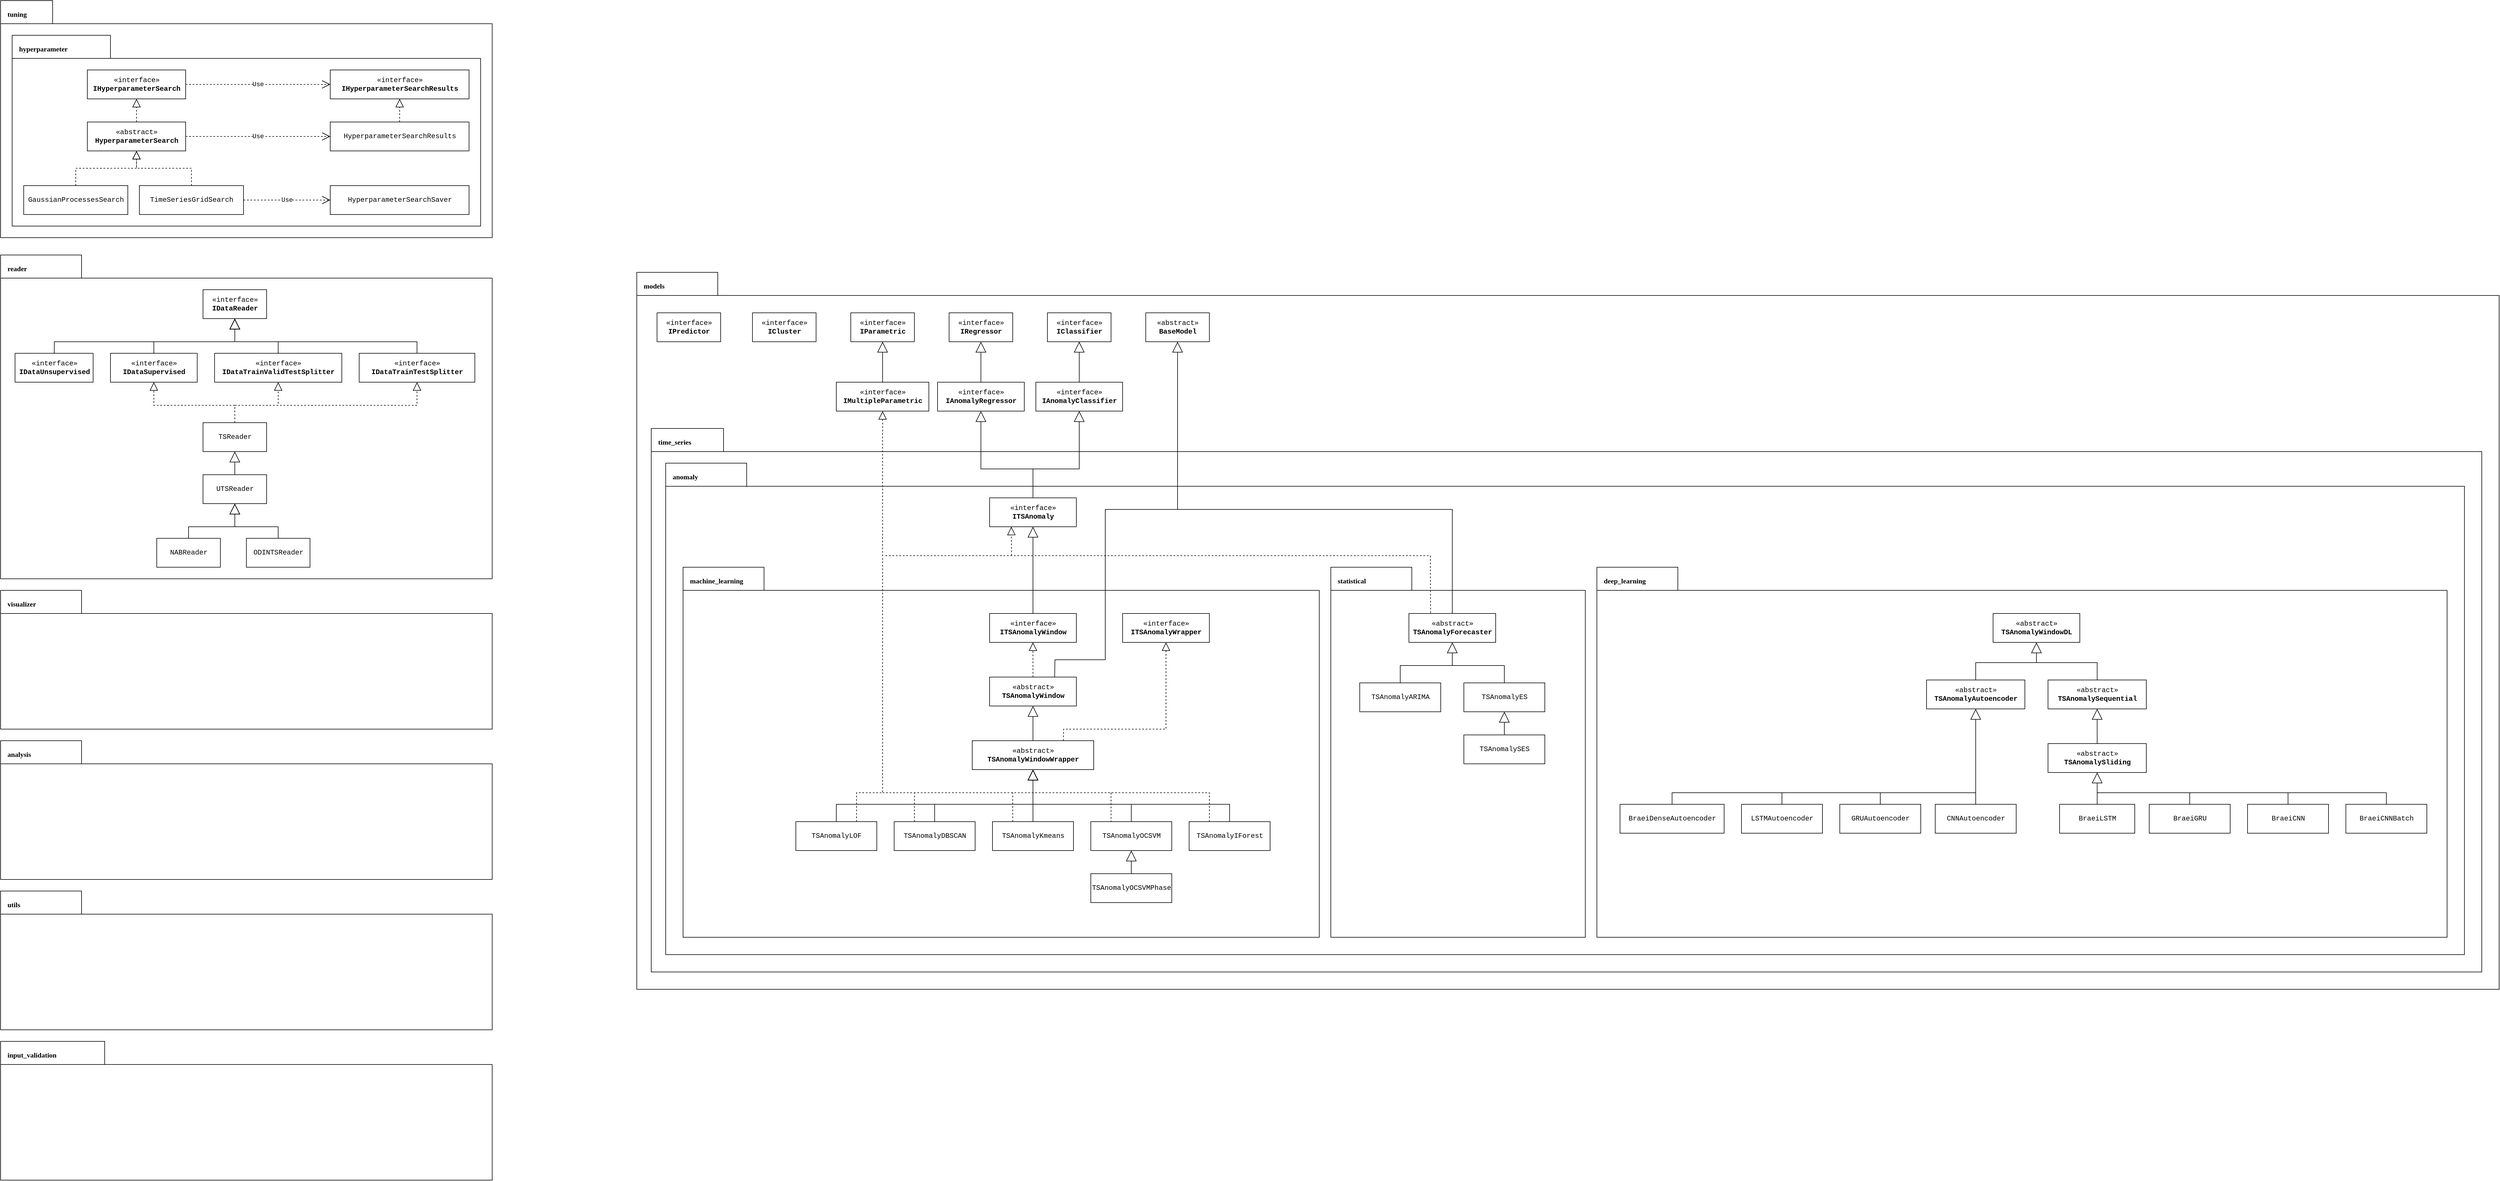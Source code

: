 <mxfile version="16.5.1" type="device"><diagram id="C5RBs43oDa-KdzZeNtuy" name="General"><mxGraphModel dx="958" dy="752" grid="1" gridSize="10" guides="1" tooltips="1" connect="1" arrows="1" fold="1" page="1" pageScale="1" pageWidth="4500" pageHeight="1100" math="0" shadow="0"><root><mxCell id="WIyWlLk6GJQsqaUBKTNV-0"/><mxCell id="WIyWlLk6GJQsqaUBKTNV-1" parent="WIyWlLk6GJQsqaUBKTNV-0"/><mxCell id="CeTVuAWXdFsgBqQH2Qt4-2" value="reader" style="shape=folder;fontStyle=1;spacingTop=10;tabWidth=140;tabHeight=40;tabPosition=left;html=1;flipH=0;flipV=0;shadow=0;align=left;verticalAlign=top;spacingLeft=10;fontFamily=Consolas;" parent="WIyWlLk6GJQsqaUBKTNV-1" vertex="1"><mxGeometry x="80" y="550" width="850" height="560" as="geometry"/></mxCell><mxCell id="CeTVuAWXdFsgBqQH2Qt4-3" value="tuning" style="shape=folder;fontStyle=1;spacingTop=10;tabWidth=90;tabHeight=40;tabPosition=left;html=1;flipH=0;flipV=0;shadow=0;align=left;verticalAlign=top;spacingLeft=10;fontFamily=Consolas;" parent="WIyWlLk6GJQsqaUBKTNV-1" vertex="1"><mxGeometry x="80" y="110" width="850" height="410" as="geometry"/></mxCell><mxCell id="CeTVuAWXdFsgBqQH2Qt4-4" value="hyperparameter" style="shape=folder;fontStyle=1;spacingTop=10;tabWidth=170;tabHeight=40;tabPosition=left;html=1;flipH=0;flipV=0;shadow=0;align=left;verticalAlign=top;spacingLeft=10;fontFamily=Consolas;" parent="WIyWlLk6GJQsqaUBKTNV-1" vertex="1"><mxGeometry x="100" y="170" width="810" height="330" as="geometry"/></mxCell><mxCell id="CeTVuAWXdFsgBqQH2Qt4-15" value="HyperparameterSearchResults" style="html=1;shadow=0;fontFamily=Courier New;" parent="WIyWlLk6GJQsqaUBKTNV-1" vertex="1"><mxGeometry x="650" y="320" width="240" height="50" as="geometry"/></mxCell><mxCell id="CeTVuAWXdFsgBqQH2Qt4-16" value="«interface»&lt;br&gt;&lt;b&gt;IHyperparameterSearch&lt;/b&gt;" style="html=1;shadow=0;fontFamily=Courier New;" parent="WIyWlLk6GJQsqaUBKTNV-1" vertex="1"><mxGeometry x="230" y="230" width="170" height="50" as="geometry"/></mxCell><mxCell id="CeTVuAWXdFsgBqQH2Qt4-17" value="«abstract»&lt;br&gt;&lt;b&gt;HyperparameterSearch&lt;/b&gt;" style="html=1;shadow=0;fontFamily=Courier New;" parent="WIyWlLk6GJQsqaUBKTNV-1" vertex="1"><mxGeometry x="230" y="320" width="170" height="50" as="geometry"/></mxCell><mxCell id="CeTVuAWXdFsgBqQH2Qt4-18" value="" style="endArrow=block;dashed=1;endFill=0;endSize=12;html=1;rounded=0;fontFamily=Courier New;entryX=0.5;entryY=1;entryDx=0;entryDy=0;exitX=0.5;exitY=0;exitDx=0;exitDy=0;" parent="WIyWlLk6GJQsqaUBKTNV-1" source="CeTVuAWXdFsgBqQH2Qt4-17" target="CeTVuAWXdFsgBqQH2Qt4-16" edge="1"><mxGeometry width="160" relative="1" as="geometry"><mxPoint x="385" y="340" as="sourcePoint"/><mxPoint x="545" y="340" as="targetPoint"/></mxGeometry></mxCell><mxCell id="CeTVuAWXdFsgBqQH2Qt4-19" value="«interface»&lt;br&gt;&lt;b&gt;IHyperparameterSearchResults&lt;/b&gt;" style="html=1;shadow=0;fontFamily=Courier New;" parent="WIyWlLk6GJQsqaUBKTNV-1" vertex="1"><mxGeometry x="650" y="230" width="240" height="50" as="geometry"/></mxCell><mxCell id="CeTVuAWXdFsgBqQH2Qt4-20" value="Use" style="endArrow=open;endSize=12;dashed=1;html=1;rounded=0;fontFamily=Courier New;exitX=1;exitY=0.5;exitDx=0;exitDy=0;entryX=0;entryY=0.5;entryDx=0;entryDy=0;" parent="WIyWlLk6GJQsqaUBKTNV-1" source="CeTVuAWXdFsgBqQH2Qt4-17" target="CeTVuAWXdFsgBqQH2Qt4-15" edge="1"><mxGeometry width="160" relative="1" as="geometry"><mxPoint x="555" y="310" as="sourcePoint"/><mxPoint x="715" y="310" as="targetPoint"/></mxGeometry></mxCell><mxCell id="CeTVuAWXdFsgBqQH2Qt4-21" value="Use" style="endArrow=open;endSize=12;dashed=1;html=1;rounded=0;fontFamily=Courier New;exitX=1;exitY=0.5;exitDx=0;exitDy=0;entryX=0;entryY=0.5;entryDx=0;entryDy=0;" parent="WIyWlLk6GJQsqaUBKTNV-1" source="CeTVuAWXdFsgBqQH2Qt4-16" target="CeTVuAWXdFsgBqQH2Qt4-19" edge="1"><mxGeometry width="160" relative="1" as="geometry"><mxPoint x="555" y="310" as="sourcePoint"/><mxPoint x="715" y="310" as="targetPoint"/></mxGeometry></mxCell><mxCell id="CeTVuAWXdFsgBqQH2Qt4-22" value="" style="endArrow=block;dashed=1;endFill=0;endSize=12;html=1;rounded=0;fontFamily=Courier New;entryX=0.5;entryY=1;entryDx=0;entryDy=0;exitX=0.5;exitY=0;exitDx=0;exitDy=0;" parent="WIyWlLk6GJQsqaUBKTNV-1" source="CeTVuAWXdFsgBqQH2Qt4-15" target="CeTVuAWXdFsgBqQH2Qt4-19" edge="1"><mxGeometry width="160" relative="1" as="geometry"><mxPoint x="550" y="300" as="sourcePoint"/><mxPoint x="710" y="300" as="targetPoint"/></mxGeometry></mxCell><mxCell id="CeTVuAWXdFsgBqQH2Qt4-23" value="TimeSeriesGridSearch" style="html=1;shadow=0;fontFamily=Courier New;" parent="WIyWlLk6GJQsqaUBKTNV-1" vertex="1"><mxGeometry x="320" y="430" width="180" height="50" as="geometry"/></mxCell><mxCell id="CeTVuAWXdFsgBqQH2Qt4-24" value="GaussianProcessesSearch" style="html=1;shadow=0;fontFamily=Courier New;" parent="WIyWlLk6GJQsqaUBKTNV-1" vertex="1"><mxGeometry x="120" y="430" width="180" height="50" as="geometry"/></mxCell><mxCell id="CeTVuAWXdFsgBqQH2Qt4-25" value="" style="endArrow=block;dashed=1;endFill=0;endSize=12;html=1;rounded=0;fontFamily=Courier New;entryX=0.5;entryY=1;entryDx=0;entryDy=0;exitX=0.5;exitY=0;exitDx=0;exitDy=0;" parent="WIyWlLk6GJQsqaUBKTNV-1" source="CeTVuAWXdFsgBqQH2Qt4-24" target="CeTVuAWXdFsgBqQH2Qt4-17" edge="1"><mxGeometry width="160" relative="1" as="geometry"><mxPoint x="420" y="290" as="sourcePoint"/><mxPoint x="580" y="290" as="targetPoint"/><Array as="points"><mxPoint x="210" y="400"/><mxPoint x="315" y="400"/></Array></mxGeometry></mxCell><mxCell id="CeTVuAWXdFsgBqQH2Qt4-27" value="" style="endArrow=block;dashed=1;endFill=0;endSize=12;html=1;rounded=0;fontFamily=Courier New;entryX=0.5;entryY=1;entryDx=0;entryDy=0;exitX=0.5;exitY=0;exitDx=0;exitDy=0;" parent="WIyWlLk6GJQsqaUBKTNV-1" source="CeTVuAWXdFsgBqQH2Qt4-23" target="CeTVuAWXdFsgBqQH2Qt4-17" edge="1"><mxGeometry width="160" relative="1" as="geometry"><mxPoint x="420" y="290" as="sourcePoint"/><mxPoint x="580" y="290" as="targetPoint"/><Array as="points"><mxPoint x="410" y="400"/><mxPoint x="315" y="400"/></Array></mxGeometry></mxCell><mxCell id="CeTVuAWXdFsgBqQH2Qt4-28" value="HyperparameterSearchSaver" style="html=1;shadow=0;fontFamily=Courier New;" parent="WIyWlLk6GJQsqaUBKTNV-1" vertex="1"><mxGeometry x="650" y="430" width="240" height="50" as="geometry"/></mxCell><mxCell id="CeTVuAWXdFsgBqQH2Qt4-29" value="Use" style="endArrow=open;endSize=12;dashed=1;html=1;rounded=0;fontFamily=Courier New;exitX=1;exitY=0.5;exitDx=0;exitDy=0;entryX=0;entryY=0.5;entryDx=0;entryDy=0;" parent="WIyWlLk6GJQsqaUBKTNV-1" source="CeTVuAWXdFsgBqQH2Qt4-23" target="CeTVuAWXdFsgBqQH2Qt4-28" edge="1"><mxGeometry width="160" relative="1" as="geometry"><mxPoint x="540" y="430" as="sourcePoint"/><mxPoint x="700" y="430" as="targetPoint"/></mxGeometry></mxCell><mxCell id="CeTVuAWXdFsgBqQH2Qt4-30" value="«interface»&lt;br&gt;&lt;b&gt;IDataReader&lt;/b&gt;" style="html=1;shadow=0;fontFamily=Courier New;" parent="WIyWlLk6GJQsqaUBKTNV-1" vertex="1"><mxGeometry x="430" y="610" width="110" height="50" as="geometry"/></mxCell><mxCell id="CeTVuAWXdFsgBqQH2Qt4-31" value="«interface»&lt;br&gt;&lt;b&gt;IDataTrainTestSplitter&lt;/b&gt;" style="html=1;shadow=0;fontFamily=Courier New;" parent="WIyWlLk6GJQsqaUBKTNV-1" vertex="1"><mxGeometry x="700" y="720" width="200" height="50" as="geometry"/></mxCell><mxCell id="CeTVuAWXdFsgBqQH2Qt4-32" value="«interface»&lt;br&gt;&lt;b&gt;IDataTrainValidTestSplitter&lt;/b&gt;" style="html=1;shadow=0;fontFamily=Courier New;" parent="WIyWlLk6GJQsqaUBKTNV-1" vertex="1"><mxGeometry x="450" y="720" width="220" height="50" as="geometry"/></mxCell><mxCell id="CeTVuAWXdFsgBqQH2Qt4-33" value="«interface»&lt;br&gt;&lt;b&gt;IDataUnsupervised&lt;/b&gt;" style="html=1;shadow=0;fontFamily=Courier New;" parent="WIyWlLk6GJQsqaUBKTNV-1" vertex="1"><mxGeometry x="105" y="720" width="135" height="50" as="geometry"/></mxCell><mxCell id="CeTVuAWXdFsgBqQH2Qt4-34" value="«interface»&lt;br&gt;&lt;b&gt;IDataSupervised&lt;/b&gt;" style="html=1;shadow=0;fontFamily=Courier New;" parent="WIyWlLk6GJQsqaUBKTNV-1" vertex="1"><mxGeometry x="270" y="720" width="150" height="50" as="geometry"/></mxCell><mxCell id="CeTVuAWXdFsgBqQH2Qt4-35" value="" style="endArrow=block;endSize=16;endFill=0;html=1;rounded=0;fontFamily=Courier New;entryX=0.5;entryY=1;entryDx=0;entryDy=0;exitX=0.5;exitY=0;exitDx=0;exitDy=0;" parent="WIyWlLk6GJQsqaUBKTNV-1" source="CeTVuAWXdFsgBqQH2Qt4-32" target="CeTVuAWXdFsgBqQH2Qt4-30" edge="1"><mxGeometry width="160" relative="1" as="geometry"><mxPoint x="420" y="680" as="sourcePoint"/><mxPoint x="580" y="680" as="targetPoint"/><Array as="points"><mxPoint x="560" y="700"/><mxPoint x="485" y="700"/></Array></mxGeometry></mxCell><mxCell id="CeTVuAWXdFsgBqQH2Qt4-37" value="" style="endArrow=block;endSize=16;endFill=0;html=1;rounded=0;fontFamily=Courier New;entryX=0.5;entryY=1;entryDx=0;entryDy=0;exitX=0.5;exitY=0;exitDx=0;exitDy=0;" parent="WIyWlLk6GJQsqaUBKTNV-1" source="CeTVuAWXdFsgBqQH2Qt4-31" target="CeTVuAWXdFsgBqQH2Qt4-30" edge="1"><mxGeometry width="160" relative="1" as="geometry"><mxPoint x="570" y="730" as="sourcePoint"/><mxPoint x="495" y="670" as="targetPoint"/><Array as="points"><mxPoint x="800" y="700"/><mxPoint x="485" y="700"/></Array></mxGeometry></mxCell><mxCell id="CeTVuAWXdFsgBqQH2Qt4-38" value="" style="endArrow=block;endSize=16;endFill=0;html=1;rounded=0;fontFamily=Courier New;entryX=0.5;entryY=1;entryDx=0;entryDy=0;" parent="WIyWlLk6GJQsqaUBKTNV-1" source="CeTVuAWXdFsgBqQH2Qt4-33" target="CeTVuAWXdFsgBqQH2Qt4-30" edge="1"><mxGeometry width="160" relative="1" as="geometry"><mxPoint x="810" y="730" as="sourcePoint"/><mxPoint x="495" y="670" as="targetPoint"/><Array as="points"><mxPoint x="173" y="700"/><mxPoint x="485" y="700"/></Array></mxGeometry></mxCell><mxCell id="CeTVuAWXdFsgBqQH2Qt4-39" value="" style="endArrow=block;endSize=16;endFill=0;html=1;rounded=0;fontFamily=Courier New;entryX=0.5;entryY=1;entryDx=0;entryDy=0;" parent="WIyWlLk6GJQsqaUBKTNV-1" source="CeTVuAWXdFsgBqQH2Qt4-34" target="CeTVuAWXdFsgBqQH2Qt4-30" edge="1"><mxGeometry width="160" relative="1" as="geometry"><mxPoint x="820" y="740" as="sourcePoint"/><mxPoint x="505" y="680" as="targetPoint"/><Array as="points"><mxPoint x="345" y="700"/><mxPoint x="485" y="700"/></Array></mxGeometry></mxCell><mxCell id="CeTVuAWXdFsgBqQH2Qt4-43" value="TSReader" style="html=1;shadow=0;fontFamily=Courier New;" parent="WIyWlLk6GJQsqaUBKTNV-1" vertex="1"><mxGeometry x="430" y="840" width="110" height="50" as="geometry"/></mxCell><mxCell id="CeTVuAWXdFsgBqQH2Qt4-44" value="UTSReader" style="html=1;shadow=0;fontFamily=Courier New;" parent="WIyWlLk6GJQsqaUBKTNV-1" vertex="1"><mxGeometry x="430" y="930" width="110" height="50" as="geometry"/></mxCell><mxCell id="CeTVuAWXdFsgBqQH2Qt4-45" value="NABReader" style="html=1;shadow=0;fontFamily=Courier New;" parent="WIyWlLk6GJQsqaUBKTNV-1" vertex="1"><mxGeometry x="350" y="1040" width="110" height="50" as="geometry"/></mxCell><mxCell id="CeTVuAWXdFsgBqQH2Qt4-46" value="ODINTSReader" style="html=1;shadow=0;fontFamily=Courier New;" parent="WIyWlLk6GJQsqaUBKTNV-1" vertex="1"><mxGeometry x="505" y="1040" width="110" height="50" as="geometry"/></mxCell><mxCell id="CeTVuAWXdFsgBqQH2Qt4-47" value="" style="endArrow=block;dashed=1;endFill=0;endSize=12;html=1;rounded=0;fontFamily=Courier New;exitX=0.5;exitY=0;exitDx=0;exitDy=0;" parent="WIyWlLk6GJQsqaUBKTNV-1" source="CeTVuAWXdFsgBqQH2Qt4-43" target="CeTVuAWXdFsgBqQH2Qt4-32" edge="1"><mxGeometry width="160" relative="1" as="geometry"><mxPoint x="450" y="900" as="sourcePoint"/><mxPoint x="610" y="900" as="targetPoint"/><Array as="points"><mxPoint x="485" y="810"/><mxPoint x="560" y="810"/></Array></mxGeometry></mxCell><mxCell id="CeTVuAWXdFsgBqQH2Qt4-48" value="" style="endArrow=block;dashed=1;endFill=0;endSize=12;html=1;rounded=0;fontFamily=Courier New;entryX=0.5;entryY=1;entryDx=0;entryDy=0;exitX=0.5;exitY=0;exitDx=0;exitDy=0;" parent="WIyWlLk6GJQsqaUBKTNV-1" source="CeTVuAWXdFsgBqQH2Qt4-43" target="CeTVuAWXdFsgBqQH2Qt4-34" edge="1"><mxGeometry width="160" relative="1" as="geometry"><mxPoint x="450" y="900" as="sourcePoint"/><mxPoint x="610" y="900" as="targetPoint"/><Array as="points"><mxPoint x="485" y="810"/><mxPoint x="345" y="810"/></Array></mxGeometry></mxCell><mxCell id="CeTVuAWXdFsgBqQH2Qt4-49" value="" style="endArrow=block;dashed=1;endFill=0;endSize=12;html=1;rounded=0;fontFamily=Courier New;entryX=0.5;entryY=1;entryDx=0;entryDy=0;exitX=0.5;exitY=0;exitDx=0;exitDy=0;" parent="WIyWlLk6GJQsqaUBKTNV-1" source="CeTVuAWXdFsgBqQH2Qt4-43" target="CeTVuAWXdFsgBqQH2Qt4-31" edge="1"><mxGeometry width="160" relative="1" as="geometry"><mxPoint x="450" y="900" as="sourcePoint"/><mxPoint x="610" y="900" as="targetPoint"/><Array as="points"><mxPoint x="485" y="810"/><mxPoint x="800" y="810"/></Array></mxGeometry></mxCell><mxCell id="CeTVuAWXdFsgBqQH2Qt4-50" value="" style="endArrow=block;endSize=16;endFill=0;html=1;rounded=0;fontFamily=Courier New;entryX=0.5;entryY=1;entryDx=0;entryDy=0;exitX=0.5;exitY=0;exitDx=0;exitDy=0;" parent="WIyWlLk6GJQsqaUBKTNV-1" source="CeTVuAWXdFsgBqQH2Qt4-44" target="CeTVuAWXdFsgBqQH2Qt4-43" edge="1"><mxGeometry width="160" relative="1" as="geometry"><mxPoint x="490" y="940" as="sourcePoint"/><mxPoint x="650" y="940" as="targetPoint"/></mxGeometry></mxCell><mxCell id="CeTVuAWXdFsgBqQH2Qt4-51" value="" style="endArrow=block;endSize=16;endFill=0;html=1;rounded=0;fontFamily=Courier New;entryX=0.5;entryY=1;entryDx=0;entryDy=0;exitX=0.5;exitY=0;exitDx=0;exitDy=0;" parent="WIyWlLk6GJQsqaUBKTNV-1" source="CeTVuAWXdFsgBqQH2Qt4-45" target="CeTVuAWXdFsgBqQH2Qt4-44" edge="1"><mxGeometry width="160" relative="1" as="geometry"><mxPoint x="495.0" y="940" as="sourcePoint"/><mxPoint x="495.0" y="900" as="targetPoint"/><Array as="points"><mxPoint x="405" y="1020"/><mxPoint x="485" y="1020"/></Array></mxGeometry></mxCell><mxCell id="CeTVuAWXdFsgBqQH2Qt4-52" value="" style="endArrow=block;endSize=16;endFill=0;html=1;rounded=0;fontFamily=Courier New;entryX=0.5;entryY=1;entryDx=0;entryDy=0;exitX=0.5;exitY=0;exitDx=0;exitDy=0;" parent="WIyWlLk6GJQsqaUBKTNV-1" source="CeTVuAWXdFsgBqQH2Qt4-46" target="CeTVuAWXdFsgBqQH2Qt4-44" edge="1"><mxGeometry width="160" relative="1" as="geometry"><mxPoint x="415" y="1050" as="sourcePoint"/><mxPoint x="495.0" y="990" as="targetPoint"/><Array as="points"><mxPoint x="560" y="1020"/><mxPoint x="485" y="1020"/></Array></mxGeometry></mxCell><mxCell id="CeTVuAWXdFsgBqQH2Qt4-53" value="visualizer" style="shape=folder;fontStyle=1;spacingTop=10;tabWidth=140;tabHeight=40;tabPosition=left;html=1;flipH=0;flipV=0;shadow=0;align=left;verticalAlign=top;spacingLeft=10;fontFamily=Consolas;" parent="WIyWlLk6GJQsqaUBKTNV-1" vertex="1"><mxGeometry x="80" y="1130" width="850" height="240" as="geometry"/></mxCell><mxCell id="CeTVuAWXdFsgBqQH2Qt4-54" value="analysis" style="shape=folder;fontStyle=1;spacingTop=10;tabWidth=140;tabHeight=40;tabPosition=left;html=1;flipH=0;flipV=0;shadow=0;align=left;verticalAlign=top;spacingLeft=10;fontFamily=Consolas;" parent="WIyWlLk6GJQsqaUBKTNV-1" vertex="1"><mxGeometry x="80" y="1390" width="850" height="240" as="geometry"/></mxCell><mxCell id="CeTVuAWXdFsgBqQH2Qt4-55" value="utils" style="shape=folder;fontStyle=1;spacingTop=10;tabWidth=140;tabHeight=40;tabPosition=left;html=1;flipH=0;flipV=0;shadow=0;align=left;verticalAlign=top;spacingLeft=10;fontFamily=Consolas;" parent="WIyWlLk6GJQsqaUBKTNV-1" vertex="1"><mxGeometry x="80" y="1650" width="850" height="240" as="geometry"/></mxCell><mxCell id="CeTVuAWXdFsgBqQH2Qt4-56" value="input_validation" style="shape=folder;fontStyle=1;spacingTop=10;tabWidth=180;tabHeight=40;tabPosition=left;html=1;flipH=0;flipV=0;shadow=0;align=left;verticalAlign=top;spacingLeft=10;fontFamily=Consolas;" parent="WIyWlLk6GJQsqaUBKTNV-1" vertex="1"><mxGeometry x="80" y="1910" width="850" height="240" as="geometry"/></mxCell><mxCell id="CeTVuAWXdFsgBqQH2Qt4-57" value="models" style="shape=folder;fontStyle=1;spacingTop=10;tabWidth=140;tabHeight=40;tabPosition=left;html=1;flipH=0;flipV=0;shadow=0;align=left;verticalAlign=top;spacingLeft=10;fontFamily=Consolas;" parent="WIyWlLk6GJQsqaUBKTNV-1" vertex="1"><mxGeometry x="1180" y="580" width="3220" height="1240" as="geometry"/></mxCell><mxCell id="CeTVuAWXdFsgBqQH2Qt4-58" value="«interface»&lt;br&gt;&lt;b&gt;IPredictor&lt;/b&gt;" style="html=1;shadow=0;fontFamily=Courier New;" parent="WIyWlLk6GJQsqaUBKTNV-1" vertex="1"><mxGeometry x="1215" y="650" width="110" height="50" as="geometry"/></mxCell><mxCell id="CeTVuAWXdFsgBqQH2Qt4-59" value="«interface»&lt;br&gt;&lt;b&gt;ICluster&lt;/b&gt;" style="html=1;shadow=0;fontFamily=Courier New;" parent="WIyWlLk6GJQsqaUBKTNV-1" vertex="1"><mxGeometry x="1380" y="650" width="110" height="50" as="geometry"/></mxCell><mxCell id="CeTVuAWXdFsgBqQH2Qt4-60" value="«interface»&lt;br&gt;&lt;b&gt;IRegressor&lt;/b&gt;" style="html=1;shadow=0;fontFamily=Courier New;" parent="WIyWlLk6GJQsqaUBKTNV-1" vertex="1"><mxGeometry x="1720" y="650" width="110" height="50" as="geometry"/></mxCell><mxCell id="CeTVuAWXdFsgBqQH2Qt4-61" value="«interface»&lt;br&gt;&lt;b&gt;IClassifier&lt;/b&gt;" style="html=1;shadow=0;fontFamily=Courier New;" parent="WIyWlLk6GJQsqaUBKTNV-1" vertex="1"><mxGeometry x="1890" y="650" width="110" height="50" as="geometry"/></mxCell><mxCell id="CeTVuAWXdFsgBqQH2Qt4-62" value="«abstract»&lt;br&gt;&lt;b&gt;BaseModel&lt;/b&gt;" style="html=1;shadow=0;fontFamily=Courier New;" parent="WIyWlLk6GJQsqaUBKTNV-1" vertex="1"><mxGeometry x="2060" y="650" width="110" height="50" as="geometry"/></mxCell><mxCell id="CeTVuAWXdFsgBqQH2Qt4-63" value="«interface»&lt;br&gt;&lt;b&gt;IParametric&lt;/b&gt;" style="html=1;shadow=0;fontFamily=Courier New;" parent="WIyWlLk6GJQsqaUBKTNV-1" vertex="1"><mxGeometry x="1550" y="650" width="110" height="50" as="geometry"/></mxCell><mxCell id="CeTVuAWXdFsgBqQH2Qt4-64" value="«interface»&lt;br&gt;&lt;b&gt;IAnomalyRegressor&lt;/b&gt;" style="html=1;shadow=0;fontFamily=Courier New;" parent="WIyWlLk6GJQsqaUBKTNV-1" vertex="1"><mxGeometry x="1700" y="770" width="150" height="50" as="geometry"/></mxCell><mxCell id="CeTVuAWXdFsgBqQH2Qt4-65" value="«interface»&lt;br&gt;&lt;b&gt;IAnomalyClassifier&lt;/b&gt;" style="html=1;shadow=0;fontFamily=Courier New;" parent="WIyWlLk6GJQsqaUBKTNV-1" vertex="1"><mxGeometry x="1870" y="770" width="150" height="50" as="geometry"/></mxCell><mxCell id="CeTVuAWXdFsgBqQH2Qt4-66" value="" style="endArrow=block;endSize=16;endFill=0;html=1;rounded=0;fontFamily=Courier New;entryX=0.5;entryY=1;entryDx=0;entryDy=0;exitX=0.5;exitY=0;exitDx=0;exitDy=0;" parent="WIyWlLk6GJQsqaUBKTNV-1" source="CeTVuAWXdFsgBqQH2Qt4-65" target="CeTVuAWXdFsgBqQH2Qt4-61" edge="1"><mxGeometry width="160" relative="1" as="geometry"><mxPoint x="1870" y="850" as="sourcePoint"/><mxPoint x="2030" y="850" as="targetPoint"/></mxGeometry></mxCell><mxCell id="CeTVuAWXdFsgBqQH2Qt4-67" value="" style="endArrow=block;endSize=16;endFill=0;html=1;rounded=0;fontFamily=Courier New;entryX=0.5;entryY=1;entryDx=0;entryDy=0;exitX=0.5;exitY=0;exitDx=0;exitDy=0;" parent="WIyWlLk6GJQsqaUBKTNV-1" source="CeTVuAWXdFsgBqQH2Qt4-64" target="CeTVuAWXdFsgBqQH2Qt4-60" edge="1"><mxGeometry width="160" relative="1" as="geometry"><mxPoint x="1880" y="860" as="sourcePoint"/><mxPoint x="2040" y="860" as="targetPoint"/></mxGeometry></mxCell><mxCell id="CeTVuAWXdFsgBqQH2Qt4-68" value="time_series" style="shape=folder;fontStyle=1;spacingTop=10;tabWidth=125;tabHeight=40;tabPosition=left;html=1;flipH=0;flipV=0;shadow=0;align=left;verticalAlign=top;spacingLeft=10;fontFamily=Consolas;" parent="WIyWlLk6GJQsqaUBKTNV-1" vertex="1"><mxGeometry x="1205" y="850" width="3165" height="940" as="geometry"/></mxCell><mxCell id="CeTVuAWXdFsgBqQH2Qt4-69" value="anomaly" style="shape=folder;fontStyle=1;spacingTop=10;tabWidth=140;tabHeight=40;tabPosition=left;html=1;flipH=0;flipV=0;shadow=0;align=left;verticalAlign=top;spacingLeft=10;fontFamily=Consolas;" parent="WIyWlLk6GJQsqaUBKTNV-1" vertex="1"><mxGeometry x="1230" y="910" width="3110" height="850" as="geometry"/></mxCell><mxCell id="CeTVuAWXdFsgBqQH2Qt4-104" value="machine_learning" style="shape=folder;fontStyle=1;spacingTop=10;tabWidth=140;tabHeight=40;tabPosition=left;html=1;flipH=0;flipV=0;shadow=0;align=left;verticalAlign=top;spacingLeft=10;fontFamily=Consolas;" parent="WIyWlLk6GJQsqaUBKTNV-1" vertex="1"><mxGeometry x="1260" y="1090" width="1100" height="640" as="geometry"/></mxCell><mxCell id="CeTVuAWXdFsgBqQH2Qt4-70" value="«interface»&lt;br&gt;&lt;b&gt;ITSAnomaly&lt;/b&gt;" style="html=1;shadow=0;fontFamily=Courier New;" parent="WIyWlLk6GJQsqaUBKTNV-1" vertex="1"><mxGeometry x="1790" y="970" width="150" height="50" as="geometry"/></mxCell><mxCell id="CeTVuAWXdFsgBqQH2Qt4-73" value="«interface»&lt;br&gt;&lt;b&gt;ITSAnomalyWindow&lt;/b&gt;" style="html=1;shadow=0;fontFamily=Courier New;" parent="WIyWlLk6GJQsqaUBKTNV-1" vertex="1"><mxGeometry x="1790" y="1170" width="150" height="50" as="geometry"/></mxCell><mxCell id="CeTVuAWXdFsgBqQH2Qt4-74" value="" style="endArrow=block;endSize=16;endFill=0;html=1;rounded=0;fontFamily=Courier New;entryX=0.5;entryY=1;entryDx=0;entryDy=0;exitX=0.5;exitY=0;exitDx=0;exitDy=0;" parent="WIyWlLk6GJQsqaUBKTNV-1" source="CeTVuAWXdFsgBqQH2Qt4-73" target="CeTVuAWXdFsgBqQH2Qt4-70" edge="1"><mxGeometry width="160" relative="1" as="geometry"><mxPoint x="1955" y="800" as="sourcePoint"/><mxPoint x="1955" y="730" as="targetPoint"/></mxGeometry></mxCell><mxCell id="CeTVuAWXdFsgBqQH2Qt4-76" value="" style="endArrow=block;dashed=1;endFill=0;endSize=12;html=1;rounded=0;fontFamily=Courier New;entryX=0.5;entryY=1;entryDx=0;entryDy=0;exitX=0.5;exitY=0;exitDx=0;exitDy=0;" parent="WIyWlLk6GJQsqaUBKTNV-1" target="CeTVuAWXdFsgBqQH2Qt4-73" edge="1"><mxGeometry width="160" relative="1" as="geometry"><mxPoint x="1865" y="1280" as="sourcePoint"/><mxPoint x="1850" y="1350" as="targetPoint"/></mxGeometry></mxCell><mxCell id="CeTVuAWXdFsgBqQH2Qt4-77" value="«abstract»&lt;br&gt;&lt;b&gt;TSAnomalyWindow&lt;/b&gt;" style="html=1;shadow=0;fontFamily=Courier New;" parent="WIyWlLk6GJQsqaUBKTNV-1" vertex="1"><mxGeometry x="1790" y="1280" width="150" height="50" as="geometry"/></mxCell><mxCell id="CeTVuAWXdFsgBqQH2Qt4-79" value="«abstract»&lt;br&gt;&lt;b&gt;TSAnomalyWindowWrapper&lt;/b&gt;" style="html=1;shadow=0;fontFamily=Courier New;" parent="WIyWlLk6GJQsqaUBKTNV-1" vertex="1"><mxGeometry x="1760" y="1390" width="210" height="50" as="geometry"/></mxCell><mxCell id="CeTVuAWXdFsgBqQH2Qt4-80" value="" style="endArrow=block;endSize=16;endFill=0;html=1;rounded=0;fontFamily=Courier New;entryX=0.5;entryY=1;entryDx=0;entryDy=0;exitX=0.5;exitY=0;exitDx=0;exitDy=0;" parent="WIyWlLk6GJQsqaUBKTNV-1" source="CeTVuAWXdFsgBqQH2Qt4-79" target="CeTVuAWXdFsgBqQH2Qt4-77" edge="1"><mxGeometry width="160" relative="1" as="geometry"><mxPoint x="1875" y="1180" as="sourcePoint"/><mxPoint x="1875" y="1110" as="targetPoint"/></mxGeometry></mxCell><mxCell id="CeTVuAWXdFsgBqQH2Qt4-82" value="«interface»&lt;br&gt;&lt;b&gt;ITSAnomalyWrapper&lt;/b&gt;" style="html=1;shadow=0;fontFamily=Courier New;" parent="WIyWlLk6GJQsqaUBKTNV-1" vertex="1"><mxGeometry x="2020" y="1170" width="150" height="50" as="geometry"/></mxCell><mxCell id="CeTVuAWXdFsgBqQH2Qt4-84" value="" style="endArrow=block;dashed=1;endFill=0;endSize=12;html=1;rounded=0;fontFamily=Courier New;entryX=0.5;entryY=1;entryDx=0;entryDy=0;exitX=0.75;exitY=0;exitDx=0;exitDy=0;" parent="WIyWlLk6GJQsqaUBKTNV-1" source="CeTVuAWXdFsgBqQH2Qt4-79" target="CeTVuAWXdFsgBqQH2Qt4-82" edge="1"><mxGeometry width="160" relative="1" as="geometry"><mxPoint x="1875" y="1290" as="sourcePoint"/><mxPoint x="1875" y="1230" as="targetPoint"/><Array as="points"><mxPoint x="1918" y="1370"/><mxPoint x="2095" y="1370"/></Array></mxGeometry></mxCell><mxCell id="CeTVuAWXdFsgBqQH2Qt4-87" value="TSAnomalyKmeans" style="html=1;shadow=0;fontFamily=Courier New;" parent="WIyWlLk6GJQsqaUBKTNV-1" vertex="1"><mxGeometry x="1795" y="1530" width="140" height="50" as="geometry"/></mxCell><mxCell id="CeTVuAWXdFsgBqQH2Qt4-88" value="TSAnomalyOCSVM" style="html=1;shadow=0;fontFamily=Courier New;" parent="WIyWlLk6GJQsqaUBKTNV-1" vertex="1"><mxGeometry x="1965" y="1530" width="140" height="50" as="geometry"/></mxCell><mxCell id="CeTVuAWXdFsgBqQH2Qt4-89" value="TSAnomalyIForest" style="html=1;shadow=0;fontFamily=Courier New;" parent="WIyWlLk6GJQsqaUBKTNV-1" vertex="1"><mxGeometry x="2135" y="1530" width="140" height="50" as="geometry"/></mxCell><mxCell id="CeTVuAWXdFsgBqQH2Qt4-90" value="TSAnomalyLOF" style="html=1;shadow=0;fontFamily=Courier New;" parent="WIyWlLk6GJQsqaUBKTNV-1" vertex="1"><mxGeometry x="1455" y="1530" width="140" height="50" as="geometry"/></mxCell><mxCell id="CeTVuAWXdFsgBqQH2Qt4-91" value="TSAnomalyDBSCAN" style="html=1;shadow=0;fontFamily=Courier New;" parent="WIyWlLk6GJQsqaUBKTNV-1" vertex="1"><mxGeometry x="1625" y="1530" width="140" height="50" as="geometry"/></mxCell><mxCell id="CeTVuAWXdFsgBqQH2Qt4-93" value="" style="endArrow=block;endSize=16;endFill=0;html=1;rounded=0;fontFamily=Courier New;entryX=0.5;entryY=1;entryDx=0;entryDy=0;exitX=0.5;exitY=0;exitDx=0;exitDy=0;" parent="WIyWlLk6GJQsqaUBKTNV-1" source="CeTVuAWXdFsgBqQH2Qt4-90" target="CeTVuAWXdFsgBqQH2Qt4-79" edge="1"><mxGeometry width="160" relative="1" as="geometry"><mxPoint x="1875" y="1400" as="sourcePoint"/><mxPoint x="1875" y="1340" as="targetPoint"/><Array as="points"><mxPoint x="1525" y="1500"/><mxPoint x="1865" y="1500"/></Array></mxGeometry></mxCell><mxCell id="CeTVuAWXdFsgBqQH2Qt4-94" value="" style="endArrow=block;endSize=16;endFill=0;html=1;rounded=0;fontFamily=Courier New;entryX=0.5;entryY=1;entryDx=0;entryDy=0;exitX=0.5;exitY=0;exitDx=0;exitDy=0;" parent="WIyWlLk6GJQsqaUBKTNV-1" source="CeTVuAWXdFsgBqQH2Qt4-91" target="CeTVuAWXdFsgBqQH2Qt4-79" edge="1"><mxGeometry width="160" relative="1" as="geometry"><mxPoint x="1885" y="1410" as="sourcePoint"/><mxPoint x="1885" y="1350" as="targetPoint"/><Array as="points"><mxPoint x="1695" y="1500"/><mxPoint x="1865" y="1500"/></Array></mxGeometry></mxCell><mxCell id="CeTVuAWXdFsgBqQH2Qt4-95" value="" style="endArrow=block;endSize=16;endFill=0;html=1;rounded=0;fontFamily=Courier New;entryX=0.5;entryY=1;entryDx=0;entryDy=0;exitX=0.5;exitY=0;exitDx=0;exitDy=0;" parent="WIyWlLk6GJQsqaUBKTNV-1" source="CeTVuAWXdFsgBqQH2Qt4-87" target="CeTVuAWXdFsgBqQH2Qt4-79" edge="1"><mxGeometry width="160" relative="1" as="geometry"><mxPoint x="1895" y="1420" as="sourcePoint"/><mxPoint x="1895" y="1360" as="targetPoint"/></mxGeometry></mxCell><mxCell id="CeTVuAWXdFsgBqQH2Qt4-96" value="" style="endArrow=block;endSize=16;endFill=0;html=1;rounded=0;fontFamily=Courier New;exitX=0.5;exitY=0;exitDx=0;exitDy=0;entryX=0.5;entryY=1;entryDx=0;entryDy=0;" parent="WIyWlLk6GJQsqaUBKTNV-1" source="CeTVuAWXdFsgBqQH2Qt4-88" target="CeTVuAWXdFsgBqQH2Qt4-79" edge="1"><mxGeometry width="160" relative="1" as="geometry"><mxPoint x="1905" y="1430" as="sourcePoint"/><mxPoint x="1870" y="1440" as="targetPoint"/><Array as="points"><mxPoint x="2035" y="1500"/><mxPoint x="1865" y="1500"/></Array></mxGeometry></mxCell><mxCell id="CeTVuAWXdFsgBqQH2Qt4-101" value="" style="endArrow=block;endSize=16;endFill=0;html=1;rounded=0;fontFamily=Courier New;exitX=0.5;exitY=0;exitDx=0;exitDy=0;entryX=0.5;entryY=1;entryDx=0;entryDy=0;" parent="WIyWlLk6GJQsqaUBKTNV-1" source="CeTVuAWXdFsgBqQH2Qt4-89" target="CeTVuAWXdFsgBqQH2Qt4-79" edge="1"><mxGeometry width="160" relative="1" as="geometry"><mxPoint x="2045" y="1520" as="sourcePoint"/><mxPoint x="1880" y="1450" as="targetPoint"/><Array as="points"><mxPoint x="2205" y="1500"/><mxPoint x="1865" y="1500"/></Array></mxGeometry></mxCell><mxCell id="CeTVuAWXdFsgBqQH2Qt4-102" value="TSAnomalyOCSVMPhase" style="html=1;shadow=0;fontFamily=Courier New;" parent="WIyWlLk6GJQsqaUBKTNV-1" vertex="1"><mxGeometry x="1965" y="1620" width="140" height="50" as="geometry"/></mxCell><mxCell id="CeTVuAWXdFsgBqQH2Qt4-103" value="" style="endArrow=block;endSize=16;endFill=0;html=1;rounded=0;fontFamily=Courier New;entryX=0.5;entryY=1;entryDx=0;entryDy=0;exitX=0.5;exitY=0;exitDx=0;exitDy=0;" parent="WIyWlLk6GJQsqaUBKTNV-1" source="CeTVuAWXdFsgBqQH2Qt4-102" target="CeTVuAWXdFsgBqQH2Qt4-88" edge="1"><mxGeometry width="160" relative="1" as="geometry"><mxPoint x="1875" y="1540" as="sourcePoint"/><mxPoint x="1875" y="1470" as="targetPoint"/></mxGeometry></mxCell><mxCell id="CeTVuAWXdFsgBqQH2Qt4-71" value="" style="endArrow=block;endSize=16;endFill=0;html=1;rounded=0;fontFamily=Courier New;entryX=0.5;entryY=1;entryDx=0;entryDy=0;exitX=0.5;exitY=0;exitDx=0;exitDy=0;" parent="WIyWlLk6GJQsqaUBKTNV-1" source="CeTVuAWXdFsgBqQH2Qt4-70" target="CeTVuAWXdFsgBqQH2Qt4-64" edge="1"><mxGeometry width="160" relative="1" as="geometry"><mxPoint x="1785" y="780" as="sourcePoint"/><mxPoint x="1785" y="710" as="targetPoint"/><Array as="points"><mxPoint x="1865" y="920"/><mxPoint x="1775" y="920"/></Array></mxGeometry></mxCell><mxCell id="CeTVuAWXdFsgBqQH2Qt4-72" value="" style="endArrow=block;endSize=16;endFill=0;html=1;rounded=0;fontFamily=Courier New;entryX=0.5;entryY=1;entryDx=0;entryDy=0;exitX=0.5;exitY=0;exitDx=0;exitDy=0;" parent="WIyWlLk6GJQsqaUBKTNV-1" source="CeTVuAWXdFsgBqQH2Qt4-70" target="CeTVuAWXdFsgBqQH2Qt4-65" edge="1"><mxGeometry width="160" relative="1" as="geometry"><mxPoint x="1795" y="790" as="sourcePoint"/><mxPoint x="1795" y="720" as="targetPoint"/><Array as="points"><mxPoint x="1865" y="920"/><mxPoint x="1945" y="920"/></Array></mxGeometry></mxCell><mxCell id="CeTVuAWXdFsgBqQH2Qt4-106" value="" style="endArrow=block;dashed=1;endFill=0;endSize=12;html=1;rounded=0;fontFamily=Courier New;exitX=0.75;exitY=0;exitDx=0;exitDy=0;entryX=0.5;entryY=1;entryDx=0;entryDy=0;" parent="WIyWlLk6GJQsqaUBKTNV-1" source="CeTVuAWXdFsgBqQH2Qt4-90" target="Sc3eD59QtoPd44O_z0_q-0" edge="1"><mxGeometry width="160" relative="1" as="geometry"><mxPoint x="1725.496" y="1090" as="sourcePoint"/><mxPoint x="1605" y="830" as="targetPoint"/><Array as="points"><mxPoint x="1560" y="1480"/><mxPoint x="1605" y="1480"/></Array></mxGeometry></mxCell><mxCell id="CeTVuAWXdFsgBqQH2Qt4-109" value="" style="endArrow=none;dashed=1;endFill=0;endSize=12;html=1;rounded=0;fontFamily=Courier New;entryX=0.25;entryY=0;entryDx=0;entryDy=0;" parent="WIyWlLk6GJQsqaUBKTNV-1" target="CeTVuAWXdFsgBqQH2Qt4-89" edge="1"><mxGeometry width="160" relative="1" as="geometry"><mxPoint x="1605" y="1480" as="sourcePoint"/><mxPoint x="1765" y="1470" as="targetPoint"/><Array as="points"><mxPoint x="2170" y="1480"/></Array></mxGeometry></mxCell><mxCell id="CeTVuAWXdFsgBqQH2Qt4-110" value="" style="endArrow=none;dashed=1;endFill=0;endSize=12;html=1;rounded=0;fontFamily=Courier New;exitX=0.25;exitY=0;exitDx=0;exitDy=0;" parent="WIyWlLk6GJQsqaUBKTNV-1" source="CeTVuAWXdFsgBqQH2Qt4-91" edge="1"><mxGeometry width="160" relative="1" as="geometry"><mxPoint x="1615" y="1480" as="sourcePoint"/><mxPoint x="1660" y="1480" as="targetPoint"/><Array as="points"/></mxGeometry></mxCell><mxCell id="CeTVuAWXdFsgBqQH2Qt4-111" value="" style="endArrow=none;dashed=1;endFill=0;endSize=12;html=1;rounded=0;fontFamily=Courier New;exitX=0.25;exitY=0;exitDx=0;exitDy=0;" parent="WIyWlLk6GJQsqaUBKTNV-1" source="CeTVuAWXdFsgBqQH2Qt4-87" edge="1"><mxGeometry width="160" relative="1" as="geometry"><mxPoint x="1809.73" y="1530" as="sourcePoint"/><mxPoint x="1830" y="1480" as="targetPoint"/><Array as="points"/></mxGeometry></mxCell><mxCell id="CeTVuAWXdFsgBqQH2Qt4-112" value="" style="endArrow=none;dashed=1;endFill=0;endSize=12;html=1;rounded=0;fontFamily=Courier New;entryX=0.25;entryY=0;entryDx=0;entryDy=0;" parent="WIyWlLk6GJQsqaUBKTNV-1" target="CeTVuAWXdFsgBqQH2Qt4-88" edge="1"><mxGeometry width="160" relative="1" as="geometry"><mxPoint x="2000" y="1480" as="sourcePoint"/><mxPoint x="1680" y="1490" as="targetPoint"/><Array as="points"/></mxGeometry></mxCell><mxCell id="CeTVuAWXdFsgBqQH2Qt4-114" value="" style="endArrow=block;endSize=16;endFill=0;html=1;rounded=0;fontFamily=Courier New;exitX=0.75;exitY=0;exitDx=0;exitDy=0;" parent="WIyWlLk6GJQsqaUBKTNV-1" source="CeTVuAWXdFsgBqQH2Qt4-77" target="CeTVuAWXdFsgBqQH2Qt4-62" edge="1"><mxGeometry width="160" relative="1" as="geometry"><mxPoint x="1875" y="1180" as="sourcePoint"/><mxPoint x="1875" y="1070" as="targetPoint"/><Array as="points"><mxPoint x="1903" y="1250"/><mxPoint x="1990" y="1250"/><mxPoint x="1990" y="990"/><mxPoint x="2115" y="990"/></Array></mxGeometry></mxCell><mxCell id="CeTVuAWXdFsgBqQH2Qt4-115" value="statistical" style="shape=folder;fontStyle=1;spacingTop=10;tabWidth=140;tabHeight=40;tabPosition=left;html=1;flipH=0;flipV=0;shadow=0;align=left;verticalAlign=top;spacingLeft=10;fontFamily=Consolas;" parent="WIyWlLk6GJQsqaUBKTNV-1" vertex="1"><mxGeometry x="2380" y="1090" width="440" height="640" as="geometry"/></mxCell><mxCell id="CeTVuAWXdFsgBqQH2Qt4-116" value="«abstract»&lt;br&gt;&lt;b&gt;TSAnomalyForecaster&lt;br&gt;&lt;/b&gt;" style="html=1;shadow=0;fontFamily=Courier New;" parent="WIyWlLk6GJQsqaUBKTNV-1" vertex="1"><mxGeometry x="2515" y="1170" width="150" height="50" as="geometry"/></mxCell><mxCell id="CeTVuAWXdFsgBqQH2Qt4-117" value="" style="endArrow=none;endFill=0;endSize=12;html=1;rounded=0;fontFamily=Courier New;entryX=0.5;entryY=0;entryDx=0;entryDy=0;" parent="WIyWlLk6GJQsqaUBKTNV-1" target="CeTVuAWXdFsgBqQH2Qt4-116" edge="1"><mxGeometry width="160" relative="1" as="geometry"><mxPoint x="2110" y="990" as="sourcePoint"/><mxPoint x="2470" y="1060" as="targetPoint"/><Array as="points"><mxPoint x="2590" y="990"/></Array></mxGeometry></mxCell><mxCell id="CeTVuAWXdFsgBqQH2Qt4-118" value="" style="endArrow=none;dashed=1;endFill=0;endSize=12;html=1;rounded=0;fontFamily=Courier New;entryX=0.25;entryY=0;entryDx=0;entryDy=0;" parent="WIyWlLk6GJQsqaUBKTNV-1" target="CeTVuAWXdFsgBqQH2Qt4-116" edge="1"><mxGeometry width="160" relative="1" as="geometry"><mxPoint x="1610" y="1070" as="sourcePoint"/><mxPoint x="2180" y="1540" as="targetPoint"/><Array as="points"><mxPoint x="2552" y="1070"/></Array></mxGeometry></mxCell><mxCell id="CeTVuAWXdFsgBqQH2Qt4-119" value="" style="endArrow=block;dashed=1;endFill=0;endSize=12;html=1;rounded=0;fontFamily=Courier New;entryX=0.25;entryY=1;entryDx=0;entryDy=0;" parent="WIyWlLk6GJQsqaUBKTNV-1" target="CeTVuAWXdFsgBqQH2Qt4-70" edge="1"><mxGeometry width="160" relative="1" as="geometry"><mxPoint x="1828" y="1070" as="sourcePoint"/><mxPoint x="1920" y="1040" as="targetPoint"/></mxGeometry></mxCell><mxCell id="CeTVuAWXdFsgBqQH2Qt4-120" value="TSAnomalyARIMA" style="html=1;shadow=0;fontFamily=Courier New;" parent="WIyWlLk6GJQsqaUBKTNV-1" vertex="1"><mxGeometry x="2430" y="1290" width="140" height="50" as="geometry"/></mxCell><mxCell id="CeTVuAWXdFsgBqQH2Qt4-121" value="TSAnomalyES" style="html=1;shadow=0;fontFamily=Courier New;" parent="WIyWlLk6GJQsqaUBKTNV-1" vertex="1"><mxGeometry x="2610" y="1290" width="140" height="50" as="geometry"/></mxCell><mxCell id="CeTVuAWXdFsgBqQH2Qt4-122" value="TSAnomalySES" style="html=1;shadow=0;fontFamily=Courier New;" parent="WIyWlLk6GJQsqaUBKTNV-1" vertex="1"><mxGeometry x="2610" y="1380" width="140" height="50" as="geometry"/></mxCell><mxCell id="CeTVuAWXdFsgBqQH2Qt4-123" value="" style="endArrow=block;endSize=16;endFill=0;html=1;rounded=0;fontFamily=Courier New;entryX=0.5;entryY=1;entryDx=0;entryDy=0;exitX=0.5;exitY=0;exitDx=0;exitDy=0;" parent="WIyWlLk6GJQsqaUBKTNV-1" source="CeTVuAWXdFsgBqQH2Qt4-120" target="CeTVuAWXdFsgBqQH2Qt4-116" edge="1"><mxGeometry width="160" relative="1" as="geometry"><mxPoint x="2485" y="1280" as="sourcePoint"/><mxPoint x="2645" y="1280" as="targetPoint"/><Array as="points"><mxPoint x="2500" y="1260"/><mxPoint x="2590" y="1260"/></Array></mxGeometry></mxCell><mxCell id="CeTVuAWXdFsgBqQH2Qt4-124" value="" style="endArrow=block;endSize=16;endFill=0;html=1;rounded=0;fontFamily=Courier New;entryX=0.5;entryY=1;entryDx=0;entryDy=0;exitX=0.5;exitY=0;exitDx=0;exitDy=0;" parent="WIyWlLk6GJQsqaUBKTNV-1" source="CeTVuAWXdFsgBqQH2Qt4-122" target="CeTVuAWXdFsgBqQH2Qt4-121" edge="1"><mxGeometry width="160" relative="1" as="geometry"><mxPoint x="2510.0" y="1300" as="sourcePoint"/><mxPoint x="2600.0" y="1230" as="targetPoint"/><Array as="points"/></mxGeometry></mxCell><mxCell id="CeTVuAWXdFsgBqQH2Qt4-125" value="" style="endArrow=none;endSize=16;endFill=0;html=1;rounded=0;fontFamily=Courier New;exitX=0.5;exitY=0;exitDx=0;exitDy=0;" parent="WIyWlLk6GJQsqaUBKTNV-1" source="CeTVuAWXdFsgBqQH2Qt4-121" edge="1"><mxGeometry width="160" relative="1" as="geometry"><mxPoint x="2690.0" y="1390" as="sourcePoint"/><mxPoint x="2585" y="1260" as="targetPoint"/><Array as="points"><mxPoint x="2680" y="1260"/></Array></mxGeometry></mxCell><mxCell id="CeTVuAWXdFsgBqQH2Qt4-126" value="deep_learning" style="shape=folder;fontStyle=1;spacingTop=10;tabWidth=140;tabHeight=40;tabPosition=left;html=1;flipH=0;flipV=0;shadow=0;align=left;verticalAlign=top;spacingLeft=10;fontFamily=Consolas;" parent="WIyWlLk6GJQsqaUBKTNV-1" vertex="1"><mxGeometry x="2840" y="1090" width="1470" height="640" as="geometry"/></mxCell><mxCell id="CeTVuAWXdFsgBqQH2Qt4-127" value="«abstract»&lt;br&gt;&lt;b&gt;TSAnomalyWindowDL&lt;br&gt;&lt;/b&gt;" style="html=1;shadow=0;fontFamily=Courier New;" parent="WIyWlLk6GJQsqaUBKTNV-1" vertex="1"><mxGeometry x="3525" y="1170" width="150" height="50" as="geometry"/></mxCell><mxCell id="CeTVuAWXdFsgBqQH2Qt4-128" value="«abstract»&lt;br&gt;&lt;b&gt;TSAnomalyAutoencoder&lt;br&gt;&lt;/b&gt;" style="html=1;shadow=0;fontFamily=Courier New;" parent="WIyWlLk6GJQsqaUBKTNV-1" vertex="1"><mxGeometry x="3410" y="1285" width="170" height="50" as="geometry"/></mxCell><mxCell id="CeTVuAWXdFsgBqQH2Qt4-130" value="«abstract»&lt;br&gt;&lt;b&gt;TSAnomalySequential&lt;br&gt;&lt;/b&gt;" style="html=1;shadow=0;fontFamily=Courier New;" parent="WIyWlLk6GJQsqaUBKTNV-1" vertex="1"><mxGeometry x="3620" y="1285" width="170" height="50" as="geometry"/></mxCell><mxCell id="CeTVuAWXdFsgBqQH2Qt4-131" value="«abstract»&lt;br&gt;&lt;b&gt;TSAnomalySliding&lt;br&gt;&lt;/b&gt;" style="html=1;shadow=0;fontFamily=Courier New;" parent="WIyWlLk6GJQsqaUBKTNV-1" vertex="1"><mxGeometry x="3620" y="1395" width="170" height="50" as="geometry"/></mxCell><mxCell id="CeTVuAWXdFsgBqQH2Qt4-132" value="" style="endArrow=block;endSize=16;endFill=0;html=1;rounded=0;fontFamily=Courier New;entryX=0.5;entryY=1;entryDx=0;entryDy=0;exitX=0.5;exitY=0;exitDx=0;exitDy=0;" parent="WIyWlLk6GJQsqaUBKTNV-1" source="CeTVuAWXdFsgBqQH2Qt4-130" target="CeTVuAWXdFsgBqQH2Qt4-127" edge="1"><mxGeometry width="160" relative="1" as="geometry"><mxPoint x="3125" y="1385" as="sourcePoint"/><mxPoint x="3125" y="1345" as="targetPoint"/><Array as="points"><mxPoint x="3705" y="1255"/><mxPoint x="3600" y="1255"/></Array></mxGeometry></mxCell><mxCell id="CeTVuAWXdFsgBqQH2Qt4-133" value="" style="endArrow=block;endSize=16;endFill=0;html=1;rounded=0;fontFamily=Courier New;entryX=0.5;entryY=1;entryDx=0;entryDy=0;exitX=0.5;exitY=0;exitDx=0;exitDy=0;" parent="WIyWlLk6GJQsqaUBKTNV-1" source="CeTVuAWXdFsgBqQH2Qt4-131" target="CeTVuAWXdFsgBqQH2Qt4-130" edge="1"><mxGeometry width="160" relative="1" as="geometry"><mxPoint x="3135" y="1395" as="sourcePoint"/><mxPoint x="3135" y="1355" as="targetPoint"/><Array as="points"/></mxGeometry></mxCell><mxCell id="CeTVuAWXdFsgBqQH2Qt4-134" value="" style="endArrow=none;endSize=16;endFill=0;html=1;rounded=0;fontFamily=Courier New;exitX=0.5;exitY=0;exitDx=0;exitDy=0;" parent="WIyWlLk6GJQsqaUBKTNV-1" source="CeTVuAWXdFsgBqQH2Qt4-128" edge="1"><mxGeometry width="160" relative="1" as="geometry"><mxPoint x="3125" y="1295" as="sourcePoint"/><mxPoint x="3605" y="1255" as="targetPoint"/><Array as="points"><mxPoint x="3495" y="1255"/></Array></mxGeometry></mxCell><mxCell id="CeTVuAWXdFsgBqQH2Qt4-136" value="BraeiLSTM" style="html=1;shadow=0;fontFamily=Courier New;" parent="WIyWlLk6GJQsqaUBKTNV-1" vertex="1"><mxGeometry x="3640" y="1500" width="130" height="50" as="geometry"/></mxCell><mxCell id="CeTVuAWXdFsgBqQH2Qt4-137" value="BraeiGRU" style="html=1;shadow=0;fontFamily=Courier New;" parent="WIyWlLk6GJQsqaUBKTNV-1" vertex="1"><mxGeometry x="3795" y="1500" width="140" height="50" as="geometry"/></mxCell><mxCell id="CeTVuAWXdFsgBqQH2Qt4-139" value="BraeiCNNBatch" style="html=1;shadow=0;fontFamily=Courier New;" parent="WIyWlLk6GJQsqaUBKTNV-1" vertex="1"><mxGeometry x="4135" y="1500" width="140" height="50" as="geometry"/></mxCell><mxCell id="CeTVuAWXdFsgBqQH2Qt4-140" value="BraeiCNN" style="html=1;shadow=0;fontFamily=Courier New;" parent="WIyWlLk6GJQsqaUBKTNV-1" vertex="1"><mxGeometry x="3965" y="1500" width="140" height="50" as="geometry"/></mxCell><mxCell id="CeTVuAWXdFsgBqQH2Qt4-141" value="GRUAutoencoder" style="html=1;shadow=0;fontFamily=Courier New;" parent="WIyWlLk6GJQsqaUBKTNV-1" vertex="1"><mxGeometry x="3260" y="1500" width="140" height="50" as="geometry"/></mxCell><mxCell id="CeTVuAWXdFsgBqQH2Qt4-142" value="BraeiDenseAutoencoder" style="html=1;shadow=0;fontFamily=Courier New;" parent="WIyWlLk6GJQsqaUBKTNV-1" vertex="1"><mxGeometry x="2880" y="1500" width="180" height="50" as="geometry"/></mxCell><mxCell id="CeTVuAWXdFsgBqQH2Qt4-143" value="LSTMAutoencoder" style="html=1;shadow=0;fontFamily=Courier New;" parent="WIyWlLk6GJQsqaUBKTNV-1" vertex="1"><mxGeometry x="3090" y="1500" width="140" height="50" as="geometry"/></mxCell><mxCell id="CeTVuAWXdFsgBqQH2Qt4-144" value="CNNAutoencoder" style="html=1;shadow=0;fontFamily=Courier New;" parent="WIyWlLk6GJQsqaUBKTNV-1" vertex="1"><mxGeometry x="3425" y="1500" width="140" height="50" as="geometry"/></mxCell><mxCell id="CeTVuAWXdFsgBqQH2Qt4-145" value="" style="endArrow=block;endSize=16;endFill=0;html=1;rounded=0;fontFamily=Courier New;entryX=0.5;entryY=1;entryDx=0;entryDy=0;exitX=0.5;exitY=0;exitDx=0;exitDy=0;" parent="WIyWlLk6GJQsqaUBKTNV-1" source="CeTVuAWXdFsgBqQH2Qt4-139" target="CeTVuAWXdFsgBqQH2Qt4-131" edge="1"><mxGeometry width="160" relative="1" as="geometry"><mxPoint x="3705" y="1480" as="sourcePoint"/><mxPoint x="3715" y="1345" as="targetPoint"/><Array as="points"><mxPoint x="4205" y="1480"/><mxPoint x="3705" y="1480"/></Array></mxGeometry></mxCell><mxCell id="CeTVuAWXdFsgBqQH2Qt4-146" value="" style="endArrow=block;endSize=16;endFill=0;html=1;rounded=0;fontFamily=Courier New;entryX=0.5;entryY=1;entryDx=0;entryDy=0;exitX=0.5;exitY=0;exitDx=0;exitDy=0;" parent="WIyWlLk6GJQsqaUBKTNV-1" source="CeTVuAWXdFsgBqQH2Qt4-142" target="CeTVuAWXdFsgBqQH2Qt4-128" edge="1"><mxGeometry width="160" relative="1" as="geometry"><mxPoint x="3725" y="1415" as="sourcePoint"/><mxPoint x="3725" y="1355" as="targetPoint"/><Array as="points"><mxPoint x="2970" y="1480"/><mxPoint x="3495" y="1480"/></Array></mxGeometry></mxCell><mxCell id="CeTVuAWXdFsgBqQH2Qt4-148" value="" style="endArrow=none;endSize=16;endFill=0;html=1;rounded=0;fontFamily=Courier New;exitX=0.5;exitY=0;exitDx=0;exitDy=0;" parent="WIyWlLk6GJQsqaUBKTNV-1" source="CeTVuAWXdFsgBqQH2Qt4-137" edge="1"><mxGeometry width="160" relative="1" as="geometry"><mxPoint x="3725" y="1520" as="sourcePoint"/><mxPoint x="3865" y="1480" as="targetPoint"/><Array as="points"/></mxGeometry></mxCell><mxCell id="CeTVuAWXdFsgBqQH2Qt4-149" value="" style="endArrow=none;endSize=16;endFill=0;html=1;rounded=0;fontFamily=Courier New;exitX=0.5;exitY=0;exitDx=0;exitDy=0;" parent="WIyWlLk6GJQsqaUBKTNV-1" source="CeTVuAWXdFsgBqQH2Qt4-140" edge="1"><mxGeometry width="160" relative="1" as="geometry"><mxPoint x="3735" y="1530" as="sourcePoint"/><mxPoint x="4035" y="1480" as="targetPoint"/><Array as="points"/></mxGeometry></mxCell><mxCell id="CeTVuAWXdFsgBqQH2Qt4-150" value="" style="endArrow=none;endSize=16;endFill=0;html=1;rounded=0;fontFamily=Courier New;exitX=0.5;exitY=0;exitDx=0;exitDy=0;" parent="WIyWlLk6GJQsqaUBKTNV-1" source="CeTVuAWXdFsgBqQH2Qt4-144" edge="1"><mxGeometry width="160" relative="1" as="geometry"><mxPoint x="3745" y="1540" as="sourcePoint"/><mxPoint x="3495" y="1480" as="targetPoint"/><Array as="points"/></mxGeometry></mxCell><mxCell id="CeTVuAWXdFsgBqQH2Qt4-151" value="" style="endArrow=none;endSize=16;endFill=0;html=1;rounded=0;fontFamily=Courier New;entryX=0.5;entryY=0;entryDx=0;entryDy=0;" parent="WIyWlLk6GJQsqaUBKTNV-1" target="CeTVuAWXdFsgBqQH2Qt4-141" edge="1"><mxGeometry width="160" relative="1" as="geometry"><mxPoint x="3330" y="1480" as="sourcePoint"/><mxPoint x="3755" y="1495" as="targetPoint"/><Array as="points"/></mxGeometry></mxCell><mxCell id="CeTVuAWXdFsgBqQH2Qt4-152" value="" style="endArrow=none;endSize=16;endFill=0;html=1;rounded=0;fontFamily=Courier New;entryX=0.5;entryY=0;entryDx=0;entryDy=0;" parent="WIyWlLk6GJQsqaUBKTNV-1" target="CeTVuAWXdFsgBqQH2Qt4-143" edge="1"><mxGeometry width="160" relative="1" as="geometry"><mxPoint x="3160" y="1480" as="sourcePoint"/><mxPoint x="3765" y="1505" as="targetPoint"/><Array as="points"/></mxGeometry></mxCell><mxCell id="CeTVuAWXdFsgBqQH2Qt4-153" value="" style="endArrow=none;endSize=16;endFill=0;html=1;rounded=0;fontFamily=Courier New;exitX=0.5;exitY=0;exitDx=0;exitDy=0;" parent="WIyWlLk6GJQsqaUBKTNV-1" source="CeTVuAWXdFsgBqQH2Qt4-136" edge="1"><mxGeometry width="160" relative="1" as="geometry"><mxPoint x="3735" y="1530" as="sourcePoint"/><mxPoint x="3705" y="1480" as="targetPoint"/><Array as="points"/></mxGeometry></mxCell><mxCell id="Sc3eD59QtoPd44O_z0_q-0" value="«interface»&lt;br&gt;&lt;b&gt;IMultipleParametric&lt;/b&gt;" style="html=1;shadow=0;fontFamily=Courier New;" vertex="1" parent="WIyWlLk6GJQsqaUBKTNV-1"><mxGeometry x="1525" y="770" width="160" height="50" as="geometry"/></mxCell><mxCell id="Sc3eD59QtoPd44O_z0_q-1" value="" style="endArrow=block;endSize=16;endFill=0;html=1;rounded=0;fontFamily=Courier New;entryX=0.5;entryY=1;entryDx=0;entryDy=0;exitX=0.5;exitY=0;exitDx=0;exitDy=0;" edge="1" parent="WIyWlLk6GJQsqaUBKTNV-1" source="Sc3eD59QtoPd44O_z0_q-0" target="CeTVuAWXdFsgBqQH2Qt4-63"><mxGeometry width="160" relative="1" as="geometry"><mxPoint x="1785" y="780" as="sourcePoint"/><mxPoint x="1785" y="710.0" as="targetPoint"/></mxGeometry></mxCell></root></mxGraphModel></diagram></mxfile>
